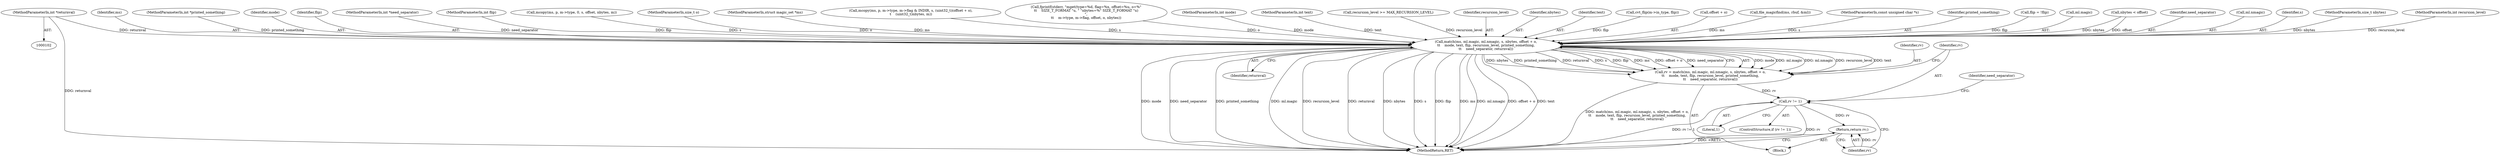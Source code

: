 digraph "0_file_6f737ddfadb596d7d4a993f7ed2141ffd664a81c@pointer" {
"1000115" [label="(MethodParameterIn,int *returnval)"];
"1001695" [label="(Call,match(ms, ml.magic, ml.nmagic, s, nbytes, offset + o,\n\t\t    mode, text, flip, recursion_level, printed_something,\n\t\t    need_separator, returnval))"];
"1001693" [label="(Call,rv = match(ms, ml.magic, ml.nmagic, s, nbytes, offset + o,\n\t\t    mode, text, flip, recursion_level, printed_something,\n\t\t    need_separator, returnval))"];
"1001716" [label="(Call,rv != 1)"];
"1001723" [label="(Return,return rv;)"];
"1001700" [label="(Call,ml.nmagic)"];
"1001703" [label="(Identifier,s)"];
"1000106" [label="(MethodParameterIn,size_t nbytes)"];
"1000112" [label="(MethodParameterIn,int recursion_level)"];
"1001715" [label="(ControlStructure,if (rv != 1))"];
"1001696" [label="(Identifier,ms)"];
"1001723" [label="(Return,return rv;)"];
"1001755" [label="(MethodReturn,RET)"];
"1000113" [label="(MethodParameterIn,int *printed_something)"];
"1001708" [label="(Identifier,mode)"];
"1001448" [label="(Block,)"];
"1001710" [label="(Identifier,flip)"];
"1000114" [label="(MethodParameterIn,int *need_separator)"];
"1001717" [label="(Identifier,rv)"];
"1001724" [label="(Identifier,rv)"];
"1001695" [label="(Call,match(ms, ml.magic, ml.nmagic, s, nbytes, offset + o,\n\t\t    mode, text, flip, recursion_level, printed_something,\n\t\t    need_separator, returnval))"];
"1000111" [label="(MethodParameterIn,int flip)"];
"1001403" [label="(Call,mcopy(ms, p, m->type, 0, s, offset, nbytes, m))"];
"1000107" [label="(MethodParameterIn,size_t o)"];
"1001718" [label="(Literal,1)"];
"1001714" [label="(Identifier,returnval)"];
"1001693" [label="(Call,rv = match(ms, ml.magic, ml.nmagic, s, nbytes, offset + o,\n\t\t    mode, text, flip, recursion_level, printed_something,\n\t\t    need_separator, returnval))"];
"1000103" [label="(MethodParameterIn,struct magic_set *ms)"];
"1000151" [label="(Call,mcopy(ms, p, m->type, m->flag & INDIR, s, (uint32_t)(offset + o),\n\t    (uint32_t)nbytes, m))"];
"1000186" [label="(Call,fprintf(stderr, \"mget(type=%d, flag=%x, offset=%u, o=%\"\n\t\t    SIZE_T_FORMAT \"u, \" \"nbytes=%\" SIZE_T_FORMAT \"u)\n\",\n\t\t    m->type, m->flag, offset, o, nbytes))"];
"1000109" [label="(MethodParameterIn,int mode)"];
"1000110" [label="(MethodParameterIn,int text)"];
"1001694" [label="(Identifier,rv)"];
"1000115" [label="(MethodParameterIn,int *returnval)"];
"1000138" [label="(Call,recursion_level >= MAX_RECURSION_LEVEL)"];
"1001711" [label="(Identifier,recursion_level)"];
"1001704" [label="(Identifier,nbytes)"];
"1001709" [label="(Identifier,text)"];
"1000417" [label="(Call,cvt_flip(m->in_type, flip))"];
"1001705" [label="(Call,offset + o)"];
"1001663" [label="(Call,file_magicfind(ms, rbuf, &ml))"];
"1000104" [label="(MethodParameterIn,const unsigned char *s)"];
"1001712" [label="(Identifier,printed_something)"];
"1001657" [label="(Call,flip = !flip)"];
"1001697" [label="(Call,ml.magic)"];
"1001637" [label="(Call,nbytes < offset)"];
"1001721" [label="(Identifier,need_separator)"];
"1001713" [label="(Identifier,need_separator)"];
"1001716" [label="(Call,rv != 1)"];
"1000115" -> "1000102"  [label="AST: "];
"1000115" -> "1001755"  [label="DDG: returnval"];
"1000115" -> "1001695"  [label="DDG: returnval"];
"1001695" -> "1001693"  [label="AST: "];
"1001695" -> "1001714"  [label="CFG: "];
"1001696" -> "1001695"  [label="AST: "];
"1001697" -> "1001695"  [label="AST: "];
"1001700" -> "1001695"  [label="AST: "];
"1001703" -> "1001695"  [label="AST: "];
"1001704" -> "1001695"  [label="AST: "];
"1001705" -> "1001695"  [label="AST: "];
"1001708" -> "1001695"  [label="AST: "];
"1001709" -> "1001695"  [label="AST: "];
"1001710" -> "1001695"  [label="AST: "];
"1001711" -> "1001695"  [label="AST: "];
"1001712" -> "1001695"  [label="AST: "];
"1001713" -> "1001695"  [label="AST: "];
"1001714" -> "1001695"  [label="AST: "];
"1001693" -> "1001695"  [label="CFG: "];
"1001695" -> "1001755"  [label="DDG: ms"];
"1001695" -> "1001755"  [label="DDG: ml.nmagic"];
"1001695" -> "1001755"  [label="DDG: offset + o"];
"1001695" -> "1001755"  [label="DDG: text"];
"1001695" -> "1001755"  [label="DDG: mode"];
"1001695" -> "1001755"  [label="DDG: need_separator"];
"1001695" -> "1001755"  [label="DDG: printed_something"];
"1001695" -> "1001755"  [label="DDG: ml.magic"];
"1001695" -> "1001755"  [label="DDG: recursion_level"];
"1001695" -> "1001755"  [label="DDG: returnval"];
"1001695" -> "1001755"  [label="DDG: nbytes"];
"1001695" -> "1001755"  [label="DDG: s"];
"1001695" -> "1001755"  [label="DDG: flip"];
"1001695" -> "1001693"  [label="DDG: mode"];
"1001695" -> "1001693"  [label="DDG: ml.magic"];
"1001695" -> "1001693"  [label="DDG: ml.nmagic"];
"1001695" -> "1001693"  [label="DDG: recursion_level"];
"1001695" -> "1001693"  [label="DDG: text"];
"1001695" -> "1001693"  [label="DDG: nbytes"];
"1001695" -> "1001693"  [label="DDG: printed_something"];
"1001695" -> "1001693"  [label="DDG: returnval"];
"1001695" -> "1001693"  [label="DDG: s"];
"1001695" -> "1001693"  [label="DDG: flip"];
"1001695" -> "1001693"  [label="DDG: ms"];
"1001695" -> "1001693"  [label="DDG: offset + o"];
"1001695" -> "1001693"  [label="DDG: need_separator"];
"1001663" -> "1001695"  [label="DDG: ms"];
"1000103" -> "1001695"  [label="DDG: ms"];
"1001403" -> "1001695"  [label="DDG: s"];
"1000151" -> "1001695"  [label="DDG: s"];
"1000104" -> "1001695"  [label="DDG: s"];
"1001637" -> "1001695"  [label="DDG: nbytes"];
"1001637" -> "1001695"  [label="DDG: offset"];
"1000106" -> "1001695"  [label="DDG: nbytes"];
"1000186" -> "1001695"  [label="DDG: o"];
"1000107" -> "1001695"  [label="DDG: o"];
"1000109" -> "1001695"  [label="DDG: mode"];
"1000110" -> "1001695"  [label="DDG: text"];
"1001657" -> "1001695"  [label="DDG: flip"];
"1000417" -> "1001695"  [label="DDG: flip"];
"1000111" -> "1001695"  [label="DDG: flip"];
"1000138" -> "1001695"  [label="DDG: recursion_level"];
"1000112" -> "1001695"  [label="DDG: recursion_level"];
"1000113" -> "1001695"  [label="DDG: printed_something"];
"1000114" -> "1001695"  [label="DDG: need_separator"];
"1001693" -> "1001448"  [label="AST: "];
"1001694" -> "1001693"  [label="AST: "];
"1001717" -> "1001693"  [label="CFG: "];
"1001693" -> "1001755"  [label="DDG: match(ms, ml.magic, ml.nmagic, s, nbytes, offset + o,\n\t\t    mode, text, flip, recursion_level, printed_something,\n\t\t    need_separator, returnval)"];
"1001693" -> "1001716"  [label="DDG: rv"];
"1001716" -> "1001715"  [label="AST: "];
"1001716" -> "1001718"  [label="CFG: "];
"1001717" -> "1001716"  [label="AST: "];
"1001718" -> "1001716"  [label="AST: "];
"1001721" -> "1001716"  [label="CFG: "];
"1001724" -> "1001716"  [label="CFG: "];
"1001716" -> "1001755"  [label="DDG: rv != 1"];
"1001716" -> "1001755"  [label="DDG: rv"];
"1001716" -> "1001723"  [label="DDG: rv"];
"1001723" -> "1001448"  [label="AST: "];
"1001723" -> "1001724"  [label="CFG: "];
"1001724" -> "1001723"  [label="AST: "];
"1001755" -> "1001723"  [label="CFG: "];
"1001723" -> "1001755"  [label="DDG: <RET>"];
"1001724" -> "1001723"  [label="DDG: rv"];
}
